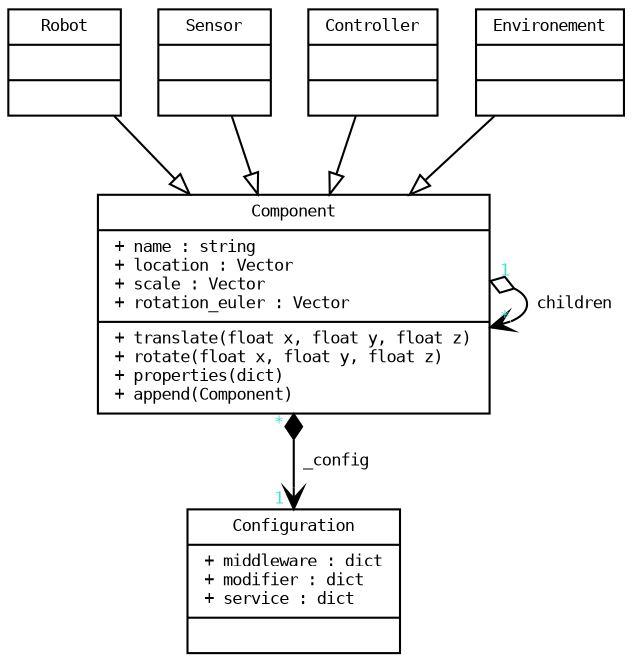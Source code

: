 digraph G {
  fontname = "DejaVu Sans Mono"
  fontsize = 8
  bgcolor = "transparent"

  node [
    fontname = "DejaVu Sans Mono"
    fontsize = 8
    shape = "record"
    fillcolor = "white"
    style = "filled"
  ]

  edge [
    fontname = "DejaVu Sans Mono"
    fontsize = 8
    color = "black"
    arrowhead = onormal
  ]

  Configuration [
    label = "{Configuration|+ middleware : dict\l+ modifier : dict\l+ service : dict\l|}"
  ]
  Component [
    label="{Component|+ name : string\l+ location : Vector\l+ scale : Vector\l+ rotation_euler : Vector\l|+ translate(float x, float y, float z)\l+ rotate(float x, float y, float z)\l+ properties(dict)\l+ append(Component)\l}"
  ]
  Robot [
    label = "{Robot|\l|}"
  ]
  Sensor [
    label = "{Sensor|\l|}"
  ]
  Controller [
    label = "{Controller|\l|}"
  ]
  Environement [
    label = "{Environement|\l|}"
  ]

  Robot -> Component
  Sensor -> Component
  Controller -> Component
  Environement -> Component
  Component -> Configuration [dir=both, arrowhead=vee, arrowtail=diamond, 
    taillabel=" * ", label=" _config ", headlabel=" 1 ", labelfontcolor="turquoise"]
  Component -> Component [dir=both, arrowhead=vee, arrowtail=odiamond, 
    taillabel=" 1 ", label=" children ", headlabel=" * ", labelfontcolor="turquoise"]
  // http://graphviz.org/content/attrs#karrowType
}

